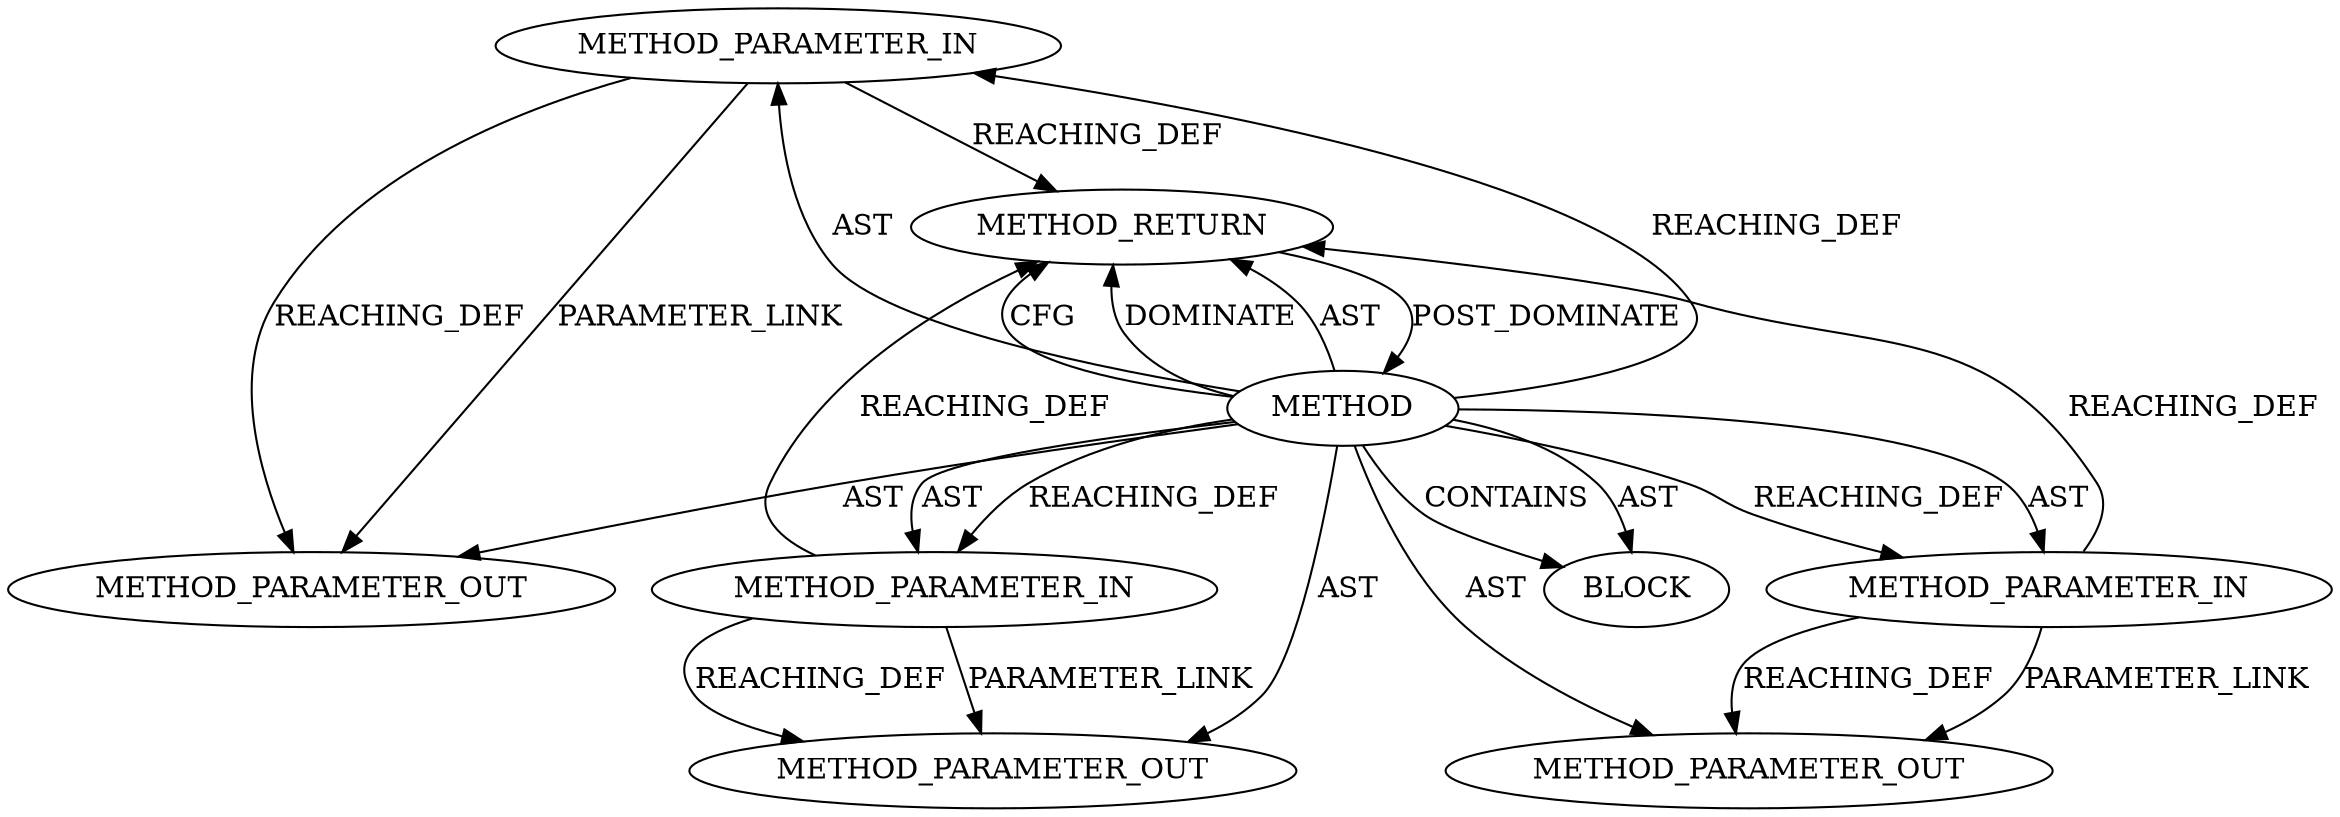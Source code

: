 digraph {
  27163 [label=METHOD_PARAMETER_OUT ORDER=1 CODE="p1" IS_VARIADIC=false TYPE_FULL_NAME="ANY" EVALUATION_STRATEGY="BY_VALUE" INDEX=1 NAME="p1"]
  27164 [label=METHOD_PARAMETER_OUT ORDER=2 CODE="p2" IS_VARIADIC=false TYPE_FULL_NAME="ANY" EVALUATION_STRATEGY="BY_VALUE" INDEX=2 NAME="p2"]
  25379 [label=METHOD_PARAMETER_IN ORDER=1 CODE="p1" IS_VARIADIC=false TYPE_FULL_NAME="ANY" EVALUATION_STRATEGY="BY_VALUE" INDEX=1 NAME="p1"]
  25378 [label=METHOD AST_PARENT_TYPE="NAMESPACE_BLOCK" AST_PARENT_FULL_NAME="<global>" ORDER=0 CODE="<empty>" FULL_NAME="ssl3_send_alert" IS_EXTERNAL=true FILENAME="<empty>" SIGNATURE="" NAME="ssl3_send_alert"]
  25380 [label=METHOD_PARAMETER_IN ORDER=2 CODE="p2" IS_VARIADIC=false TYPE_FULL_NAME="ANY" EVALUATION_STRATEGY="BY_VALUE" INDEX=2 NAME="p2"]
  25381 [label=METHOD_PARAMETER_IN ORDER=3 CODE="p3" IS_VARIADIC=false TYPE_FULL_NAME="ANY" EVALUATION_STRATEGY="BY_VALUE" INDEX=3 NAME="p3"]
  25383 [label=METHOD_RETURN ORDER=2 CODE="RET" TYPE_FULL_NAME="ANY" EVALUATION_STRATEGY="BY_VALUE"]
  27165 [label=METHOD_PARAMETER_OUT ORDER=3 CODE="p3" IS_VARIADIC=false TYPE_FULL_NAME="ANY" EVALUATION_STRATEGY="BY_VALUE" INDEX=3 NAME="p3"]
  25382 [label=BLOCK ORDER=1 ARGUMENT_INDEX=1 CODE="<empty>" TYPE_FULL_NAME="ANY"]
  25381 -> 27165 [label=REACHING_DEF VARIABLE="p3"]
  25378 -> 25383 [label=CFG ]
  25378 -> 25383 [label=DOMINATE ]
  25378 -> 27165 [label=AST ]
  25378 -> 25380 [label=REACHING_DEF VARIABLE=""]
  25380 -> 25383 [label=REACHING_DEF VARIABLE="p2"]
  25380 -> 27164 [label=PARAMETER_LINK ]
  25378 -> 25381 [label=REACHING_DEF VARIABLE=""]
  25379 -> 25383 [label=REACHING_DEF VARIABLE="p1"]
  25381 -> 25383 [label=REACHING_DEF VARIABLE="p3"]
  25378 -> 27163 [label=AST ]
  25383 -> 25378 [label=POST_DOMINATE ]
  25379 -> 27163 [label=PARAMETER_LINK ]
  25378 -> 25380 [label=AST ]
  25380 -> 27164 [label=REACHING_DEF VARIABLE="p2"]
  25378 -> 25379 [label=REACHING_DEF VARIABLE=""]
  25381 -> 27165 [label=PARAMETER_LINK ]
  25379 -> 27163 [label=REACHING_DEF VARIABLE="p1"]
  25378 -> 25381 [label=AST ]
  25378 -> 25383 [label=AST ]
  25378 -> 25382 [label=AST ]
  25378 -> 25379 [label=AST ]
  25378 -> 27164 [label=AST ]
  25378 -> 25382 [label=CONTAINS ]
}
